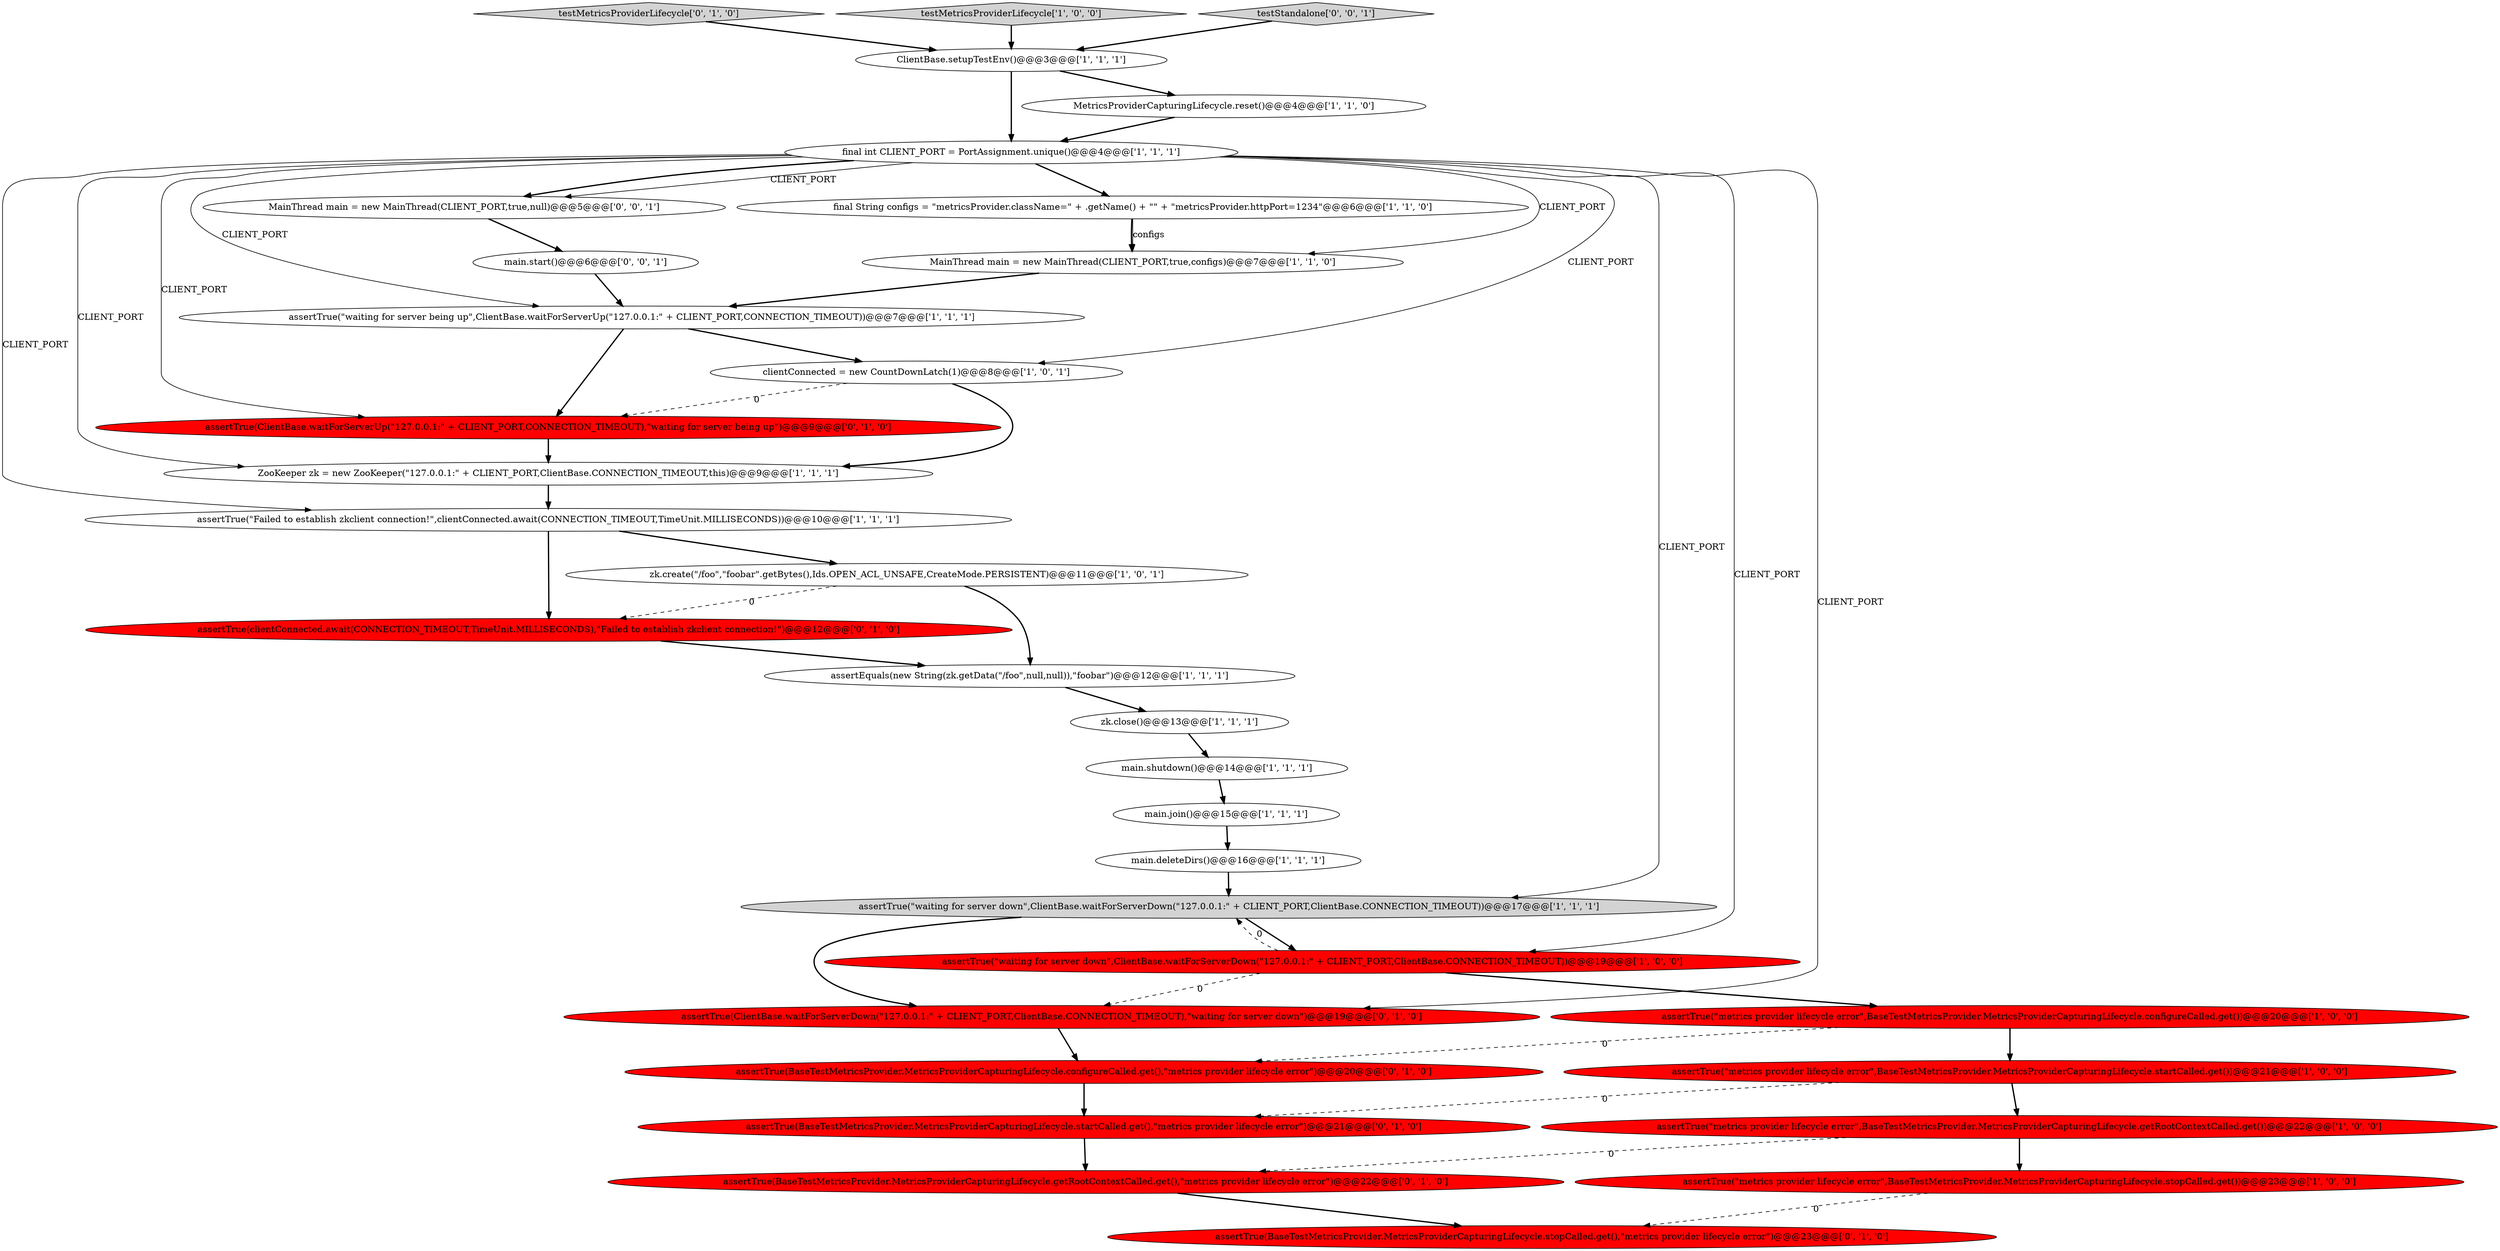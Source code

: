 digraph {
26 [style = filled, label = "assertTrue(ClientBase.waitForServerUp(\"127.0.0.1:\" + CLIENT_PORT,CONNECTION_TIMEOUT),\"waiting for server being up\")@@@9@@@['0', '1', '0']", fillcolor = red, shape = ellipse image = "AAA1AAABBB2BBB"];
22 [style = filled, label = "testMetricsProviderLifecycle['0', '1', '0']", fillcolor = lightgray, shape = diamond image = "AAA0AAABBB2BBB"];
27 [style = filled, label = "assertTrue(BaseTestMetricsProvider.MetricsProviderCapturingLifecycle.getRootContextCalled.get(),\"metrics provider lifecycle error\")@@@22@@@['0', '1', '0']", fillcolor = red, shape = ellipse image = "AAA1AAABBB2BBB"];
7 [style = filled, label = "testMetricsProviderLifecycle['1', '0', '0']", fillcolor = lightgray, shape = diamond image = "AAA0AAABBB1BBB"];
30 [style = filled, label = "testStandalone['0', '0', '1']", fillcolor = lightgray, shape = diamond image = "AAA0AAABBB3BBB"];
6 [style = filled, label = "assertTrue(\"waiting for server down\",ClientBase.waitForServerDown(\"127.0.0.1:\" + CLIENT_PORT,ClientBase.CONNECTION_TIMEOUT))@@@19@@@['1', '0', '0']", fillcolor = red, shape = ellipse image = "AAA1AAABBB1BBB"];
9 [style = filled, label = "ClientBase.setupTestEnv()@@@3@@@['1', '1', '1']", fillcolor = white, shape = ellipse image = "AAA0AAABBB1BBB"];
17 [style = filled, label = "assertEquals(new String(zk.getData(\"/foo\",null,null)),\"foobar\")@@@12@@@['1', '1', '1']", fillcolor = white, shape = ellipse image = "AAA0AAABBB1BBB"];
5 [style = filled, label = "main.deleteDirs()@@@16@@@['1', '1', '1']", fillcolor = white, shape = ellipse image = "AAA0AAABBB1BBB"];
8 [style = filled, label = "assertTrue(\"waiting for server being up\",ClientBase.waitForServerUp(\"127.0.0.1:\" + CLIENT_PORT,CONNECTION_TIMEOUT))@@@7@@@['1', '1', '1']", fillcolor = white, shape = ellipse image = "AAA0AAABBB1BBB"];
24 [style = filled, label = "assertTrue(ClientBase.waitForServerDown(\"127.0.0.1:\" + CLIENT_PORT,ClientBase.CONNECTION_TIMEOUT),\"waiting for server down\")@@@19@@@['0', '1', '0']", fillcolor = red, shape = ellipse image = "AAA1AAABBB2BBB"];
10 [style = filled, label = "assertTrue(\"metrics provider lifecycle error\",BaseTestMetricsProvider.MetricsProviderCapturingLifecycle.configureCalled.get())@@@20@@@['1', '0', '0']", fillcolor = red, shape = ellipse image = "AAA1AAABBB1BBB"];
23 [style = filled, label = "assertTrue(BaseTestMetricsProvider.MetricsProviderCapturingLifecycle.configureCalled.get(),\"metrics provider lifecycle error\")@@@20@@@['0', '1', '0']", fillcolor = red, shape = ellipse image = "AAA1AAABBB2BBB"];
4 [style = filled, label = "main.join()@@@15@@@['1', '1', '1']", fillcolor = white, shape = ellipse image = "AAA0AAABBB1BBB"];
1 [style = filled, label = "main.shutdown()@@@14@@@['1', '1', '1']", fillcolor = white, shape = ellipse image = "AAA0AAABBB1BBB"];
18 [style = filled, label = "assertTrue(\"metrics provider lifecycle error\",BaseTestMetricsProvider.MetricsProviderCapturingLifecycle.startCalled.get())@@@21@@@['1', '0', '0']", fillcolor = red, shape = ellipse image = "AAA1AAABBB1BBB"];
16 [style = filled, label = "assertTrue(\"metrics provider lifecycle error\",BaseTestMetricsProvider.MetricsProviderCapturingLifecycle.stopCalled.get())@@@23@@@['1', '0', '0']", fillcolor = red, shape = ellipse image = "AAA1AAABBB1BBB"];
31 [style = filled, label = "MainThread main = new MainThread(CLIENT_PORT,true,null)@@@5@@@['0', '0', '1']", fillcolor = white, shape = ellipse image = "AAA0AAABBB3BBB"];
14 [style = filled, label = "final int CLIENT_PORT = PortAssignment.unique()@@@4@@@['1', '1', '1']", fillcolor = white, shape = ellipse image = "AAA0AAABBB1BBB"];
20 [style = filled, label = "ZooKeeper zk = new ZooKeeper(\"127.0.0.1:\" + CLIENT_PORT,ClientBase.CONNECTION_TIMEOUT,this)@@@9@@@['1', '1', '1']", fillcolor = white, shape = ellipse image = "AAA0AAABBB1BBB"];
3 [style = filled, label = "MainThread main = new MainThread(CLIENT_PORT,true,configs)@@@7@@@['1', '1', '0']", fillcolor = white, shape = ellipse image = "AAA0AAABBB1BBB"];
28 [style = filled, label = "assertTrue(BaseTestMetricsProvider.MetricsProviderCapturingLifecycle.stopCalled.get(),\"metrics provider lifecycle error\")@@@23@@@['0', '1', '0']", fillcolor = red, shape = ellipse image = "AAA1AAABBB2BBB"];
32 [style = filled, label = "main.start()@@@6@@@['0', '0', '1']", fillcolor = white, shape = ellipse image = "AAA0AAABBB3BBB"];
0 [style = filled, label = "assertTrue(\"Failed to establish zkclient connection!\",clientConnected.await(CONNECTION_TIMEOUT,TimeUnit.MILLISECONDS))@@@10@@@['1', '1', '1']", fillcolor = white, shape = ellipse image = "AAA0AAABBB1BBB"];
19 [style = filled, label = "zk.create(\"/foo\",\"foobar\".getBytes(),Ids.OPEN_ACL_UNSAFE,CreateMode.PERSISTENT)@@@11@@@['1', '0', '1']", fillcolor = white, shape = ellipse image = "AAA0AAABBB1BBB"];
11 [style = filled, label = "zk.close()@@@13@@@['1', '1', '1']", fillcolor = white, shape = ellipse image = "AAA0AAABBB1BBB"];
29 [style = filled, label = "assertTrue(clientConnected.await(CONNECTION_TIMEOUT,TimeUnit.MILLISECONDS),\"Failed to establish zkclient connection!\")@@@12@@@['0', '1', '0']", fillcolor = red, shape = ellipse image = "AAA1AAABBB2BBB"];
2 [style = filled, label = "MetricsProviderCapturingLifecycle.reset()@@@4@@@['1', '1', '0']", fillcolor = white, shape = ellipse image = "AAA0AAABBB1BBB"];
13 [style = filled, label = "clientConnected = new CountDownLatch(1)@@@8@@@['1', '0', '1']", fillcolor = white, shape = ellipse image = "AAA0AAABBB1BBB"];
25 [style = filled, label = "assertTrue(BaseTestMetricsProvider.MetricsProviderCapturingLifecycle.startCalled.get(),\"metrics provider lifecycle error\")@@@21@@@['0', '1', '0']", fillcolor = red, shape = ellipse image = "AAA1AAABBB2BBB"];
21 [style = filled, label = "assertTrue(\"metrics provider lifecycle error\",BaseTestMetricsProvider.MetricsProviderCapturingLifecycle.getRootContextCalled.get())@@@22@@@['1', '0', '0']", fillcolor = red, shape = ellipse image = "AAA1AAABBB1BBB"];
15 [style = filled, label = "assertTrue(\"waiting for server down\",ClientBase.waitForServerDown(\"127.0.0.1:\" + CLIENT_PORT,ClientBase.CONNECTION_TIMEOUT))@@@17@@@['1', '1', '1']", fillcolor = lightgray, shape = ellipse image = "AAA0AAABBB1BBB"];
12 [style = filled, label = "final String configs = \"metricsProvider.className=\" + .getName() + \"\" + \"metricsProvider.httpPort=1234\"@@@6@@@['1', '1', '0']", fillcolor = white, shape = ellipse image = "AAA0AAABBB1BBB"];
14->8 [style = solid, label="CLIENT_PORT"];
10->18 [style = bold, label=""];
23->25 [style = bold, label=""];
1->4 [style = bold, label=""];
29->17 [style = bold, label=""];
14->26 [style = solid, label="CLIENT_PORT"];
21->27 [style = dashed, label="0"];
9->2 [style = bold, label=""];
0->19 [style = bold, label=""];
11->1 [style = bold, label=""];
14->24 [style = solid, label="CLIENT_PORT"];
31->32 [style = bold, label=""];
27->28 [style = bold, label=""];
20->0 [style = bold, label=""];
22->9 [style = bold, label=""];
19->29 [style = dashed, label="0"];
5->15 [style = bold, label=""];
8->26 [style = bold, label=""];
0->29 [style = bold, label=""];
15->6 [style = bold, label=""];
30->9 [style = bold, label=""];
14->6 [style = solid, label="CLIENT_PORT"];
19->17 [style = bold, label=""];
24->23 [style = bold, label=""];
13->26 [style = dashed, label="0"];
14->15 [style = solid, label="CLIENT_PORT"];
12->3 [style = solid, label="configs"];
7->9 [style = bold, label=""];
25->27 [style = bold, label=""];
18->25 [style = dashed, label="0"];
14->20 [style = solid, label="CLIENT_PORT"];
32->8 [style = bold, label=""];
14->13 [style = solid, label="CLIENT_PORT"];
6->15 [style = dashed, label="0"];
6->24 [style = dashed, label="0"];
3->8 [style = bold, label=""];
6->10 [style = bold, label=""];
14->12 [style = bold, label=""];
2->14 [style = bold, label=""];
15->24 [style = bold, label=""];
14->31 [style = bold, label=""];
14->3 [style = solid, label="CLIENT_PORT"];
9->14 [style = bold, label=""];
14->0 [style = solid, label="CLIENT_PORT"];
21->16 [style = bold, label=""];
13->20 [style = bold, label=""];
12->3 [style = bold, label=""];
18->21 [style = bold, label=""];
14->31 [style = solid, label="CLIENT_PORT"];
16->28 [style = dashed, label="0"];
4->5 [style = bold, label=""];
10->23 [style = dashed, label="0"];
26->20 [style = bold, label=""];
8->13 [style = bold, label=""];
17->11 [style = bold, label=""];
}
